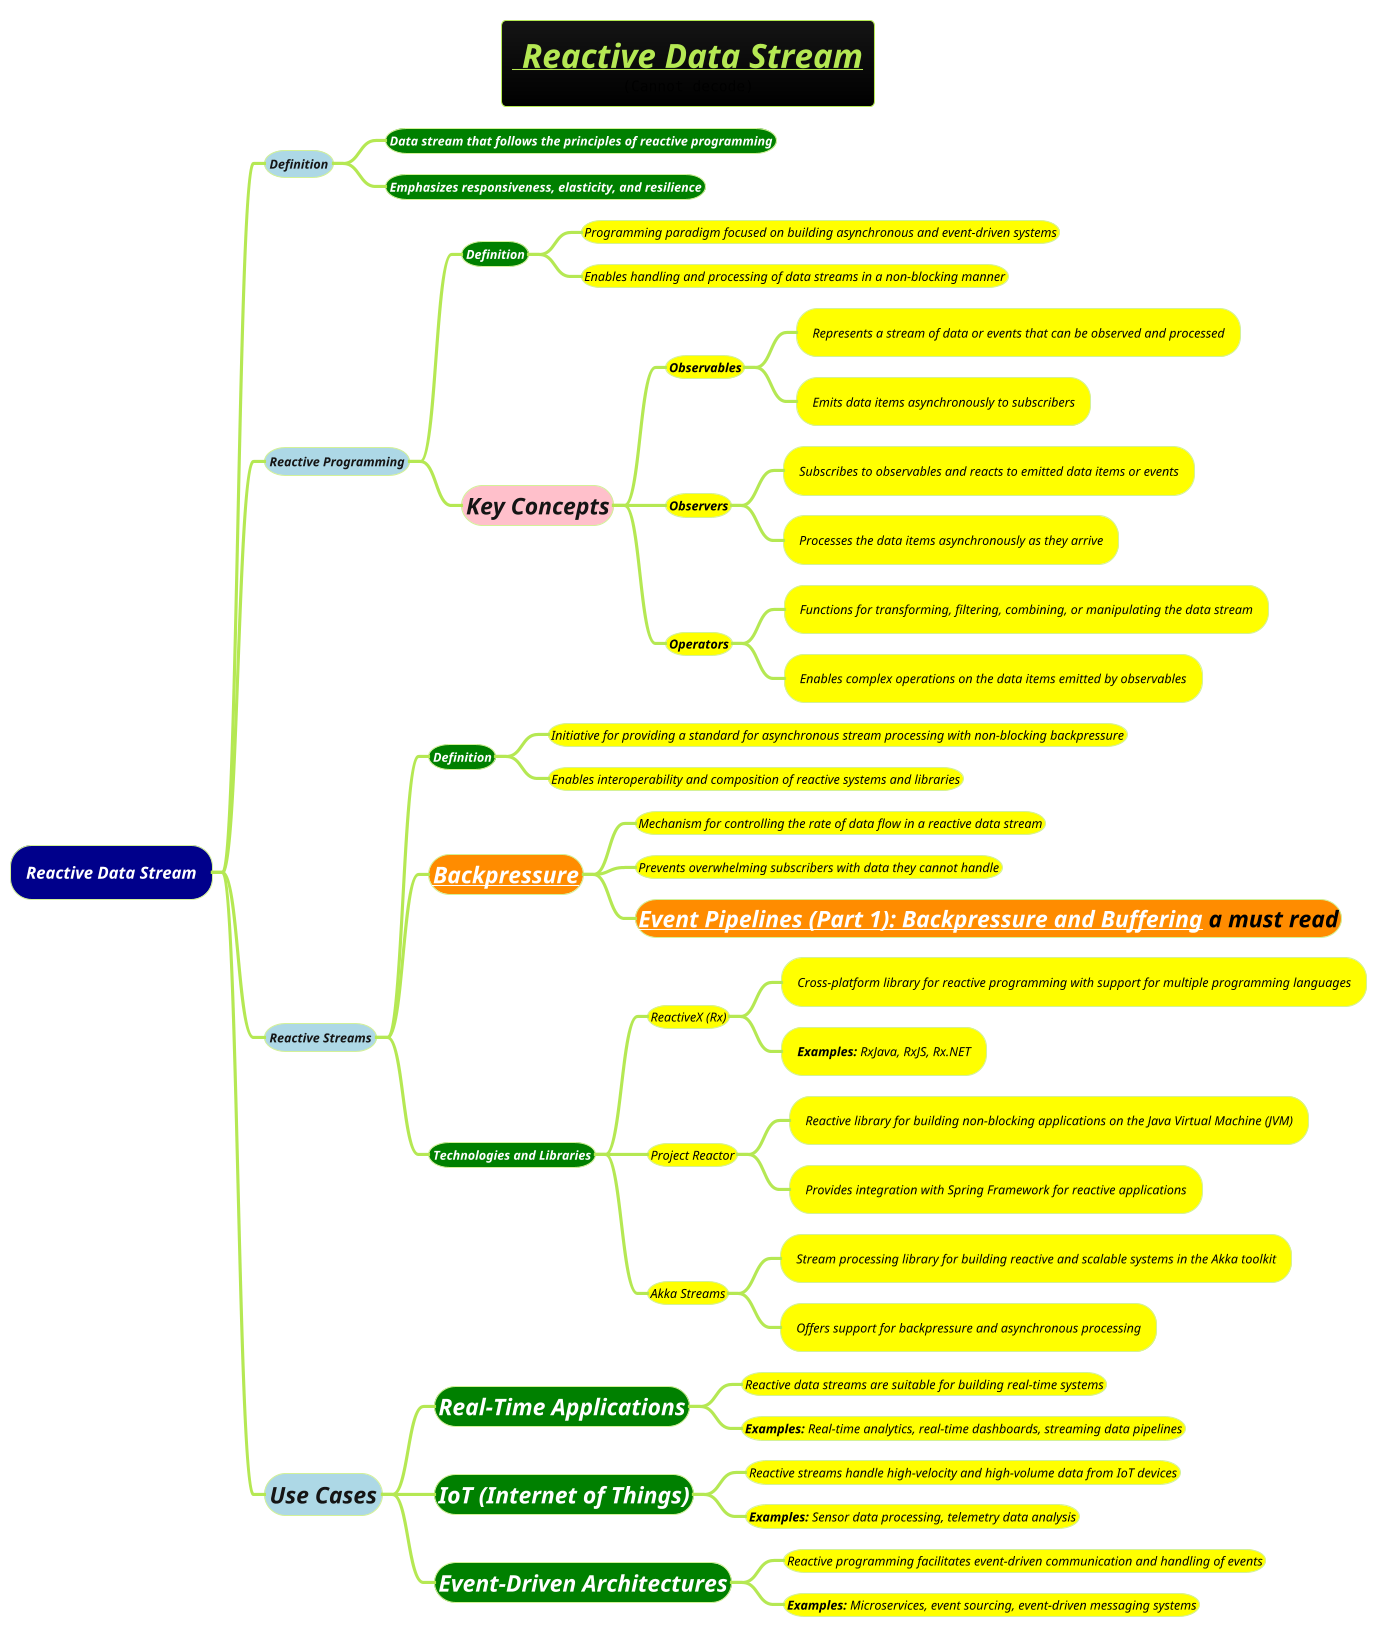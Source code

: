 @startmindmap
title =<i>__ Reactive Data Stream__ \n<img:images/img_25.png{scale=0.7}>
!theme hacker

*[#darkblue] <i><color #white>Reactive Data Stream

**[#lightblue] <i><color #blac><size:12>Definition
***[#green] <b><i><color #white><size:12>Data stream that follows the principles of reactive programming
***[#green] <b><i><color #white><size:12>Emphasizes responsiveness, elasticity, and resilience

**[#lightblue] <i><color #blac><size:12>**Reactive Programming**
***[#green] <b><i><color #white><size:12>**Definition**
****[#yellow] <i><color #black><size:12>Programming paradigm focused on building asynchronous and event-driven systems
****[#yellow] <i><color #black><size:12>Enables handling and processing of data streams in a non-blocking manner

***[#pink] <i><size:22>**Key Concepts**
****[#yellow] <i><color #black><size:12><b>Observables
*****[#yellow] <i><color #black><size:12>Represents a stream of data or events that can be observed and processed
*****[#yellow] <i><color #black><size:12>Emits data items asynchronously to subscribers

****[#yellow] <i><color #black><size:12><b>Observers
*****[#yellow] <i><color #black><size:12>Subscribes to observables and reacts to emitted data items or events
*****[#yellow] <i><color #black><size:12>Processes the data items asynchronously as they arrive

****[#yellow] <i><color #black><size:12><b>Operators
*****[#yellow] <i><color #black><size:12>Functions for transforming, filtering, combining, or manipulating the data stream
*****[#yellow] <i><color #black><size:12>Enables complex operations on the data items emitted by observables

**[#lightblue] <i><color #blac><size:12>Reactive Streams
***[#green] <b><i><color #white><size:12>Definition
****[#yellow] <i><color #black><size:12>Initiative for providing a standard for asynchronous stream processing with non-blocking backpressure
****[#yellow] <i><color #black><size:12>Enables interoperability and composition of reactive systems and libraries

***[#darkorange] <i><size:22><b>[[docs/3-programming-languages/Venkat-Subramaniam/gif/stream-aggregation.adoc Backpressure]]
****[#yellow] <i><color #black><size:12>Mechanism for controlling the rate of data flow in a reactive data stream
****[#yellow] <i><color #black><size:12>Prevents overwhelming subscribers with data they cannot handle
****[#darkorange] <i><color #black><size:22><b>[[https://zendesk.engineering/event-pipelines-part-1-backpressure-and-buffering-1bba0ed3451e Event Pipelines (Part 1): Backpressure and Buffering]] a must read

***[#green] <b><i><color #white><size:12>Technologies and Libraries
****[#yellow] <i><color #black><size:12>ReactiveX (Rx)
*****[#yellow] <i><color #black><size:12>Cross-platform library for reactive programming with support for multiple programming languages
*****[#yellow] <i><color #black><size:12>**Examples:** RxJava, RxJS, Rx.NET

****[#yellow] <i><color #black><size:12>Project Reactor
*****[#yellow] <i><color #black><size:12>Reactive library for building non-blocking applications on the Java Virtual Machine (JVM)
*****[#yellow] <i><color #black><size:12>Provides integration with Spring Framework for reactive applications

****[#yellow] <i><color #black><size:12>Akka Streams
*****[#yellow] <i><color #black><size:12>Stream processing library for building reactive and scalable systems in the Akka toolkit
*****[#yellow] <i><color #black><size:12>Offers support for backpressure and asynchronous processing

**[#lightblue] <i><color #blac><size:22>Use Cases
***[#green] <b><i><color #white><size:22>Real-Time Applications
****[#yellow] <i><color #black><size:12>Reactive data streams are suitable for building real-time systems
****[#yellow] <i><color #black><size:12>**Examples:** Real-time analytics, real-time dashboards, streaming data pipelines

***[#green] <b><i><color #white><size:22>IoT (Internet of Things)
****[#yellow] <i><color #black><size:12>Reactive streams handle high-velocity and high-volume data from IoT devices
****[#yellow] <i><color #black><size:12>**Examples:** Sensor data processing, telemetry data analysis

***[#green] <b><i><color #white><size:22>Event-Driven Architectures
****[#yellow] <i><color #black><size:12>Reactive programming facilitates event-driven communication and handling of events
****[#yellow] <i><color #black><size:12>**Examples:** Microservices, event sourcing, event-driven messaging systems

@endmindmap
